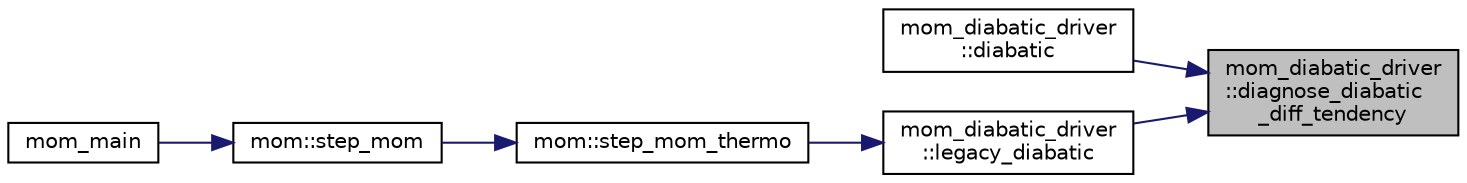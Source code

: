 digraph "mom_diabatic_driver::diagnose_diabatic_diff_tendency"
{
 // INTERACTIVE_SVG=YES
 // LATEX_PDF_SIZE
  edge [fontname="Helvetica",fontsize="10",labelfontname="Helvetica",labelfontsize="10"];
  node [fontname="Helvetica",fontsize="10",shape=record];
  rankdir="RL";
  Node1 [label="mom_diabatic_driver\l::diagnose_diabatic\l_diff_tendency",height=0.2,width=0.4,color="black", fillcolor="grey75", style="filled", fontcolor="black",tooltip="This routine diagnoses tendencies from application of diabatic diffusion using ALE algorithm...."];
  Node1 -> Node2 [dir="back",color="midnightblue",fontsize="10",style="solid",fontname="Helvetica"];
  Node2 [label="mom_diabatic_driver\l::diabatic",height=0.2,width=0.4,color="black", fillcolor="white", style="filled",URL="$namespacemom__diabatic__driver.html#a9005de9f3ad26b32de53e3cd9826b9b9",tooltip="This subroutine imposes the diapycnal mass fluxes and the accompanying diapycnal advection of momentu..."];
  Node1 -> Node3 [dir="back",color="midnightblue",fontsize="10",style="solid",fontname="Helvetica"];
  Node3 [label="mom_diabatic_driver\l::legacy_diabatic",height=0.2,width=0.4,color="black", fillcolor="white", style="filled",URL="$namespacemom__diabatic__driver.html#a9cdc6d13fb212778da2d58f286528fde",tooltip="Imposes the diapycnal mass fluxes and the accompanying diapycnal advection of momentum and tracers us..."];
  Node3 -> Node4 [dir="back",color="midnightblue",fontsize="10",style="solid",fontname="Helvetica"];
  Node4 [label="mom::step_mom_thermo",height=0.2,width=0.4,color="black", fillcolor="white", style="filled",URL="$namespacemom.html#a1a81ea749a309f10f5c3c7a17efa3606",tooltip="MOM_step_thermo orchestrates the thermodynamic time stepping and vertical remapping,..."];
  Node4 -> Node5 [dir="back",color="midnightblue",fontsize="10",style="solid",fontname="Helvetica"];
  Node5 [label="mom::step_mom",height=0.2,width=0.4,color="black", fillcolor="white", style="filled",URL="$namespacemom.html#a972730596703580d4646320f2c9085a5",tooltip="This subroutine orchestrates the time stepping of MOM. The adiabatic dynamics are stepped by calls to..."];
  Node5 -> Node6 [dir="back",color="midnightblue",fontsize="10",style="solid",fontname="Helvetica"];
  Node6 [label="mom_main",height=0.2,width=0.4,color="black", fillcolor="white", style="filled",URL="$MOM__driver_8F90.html#a08fffeb2d8e8acbf9ed4609be6d258c6",tooltip=" "];
}
